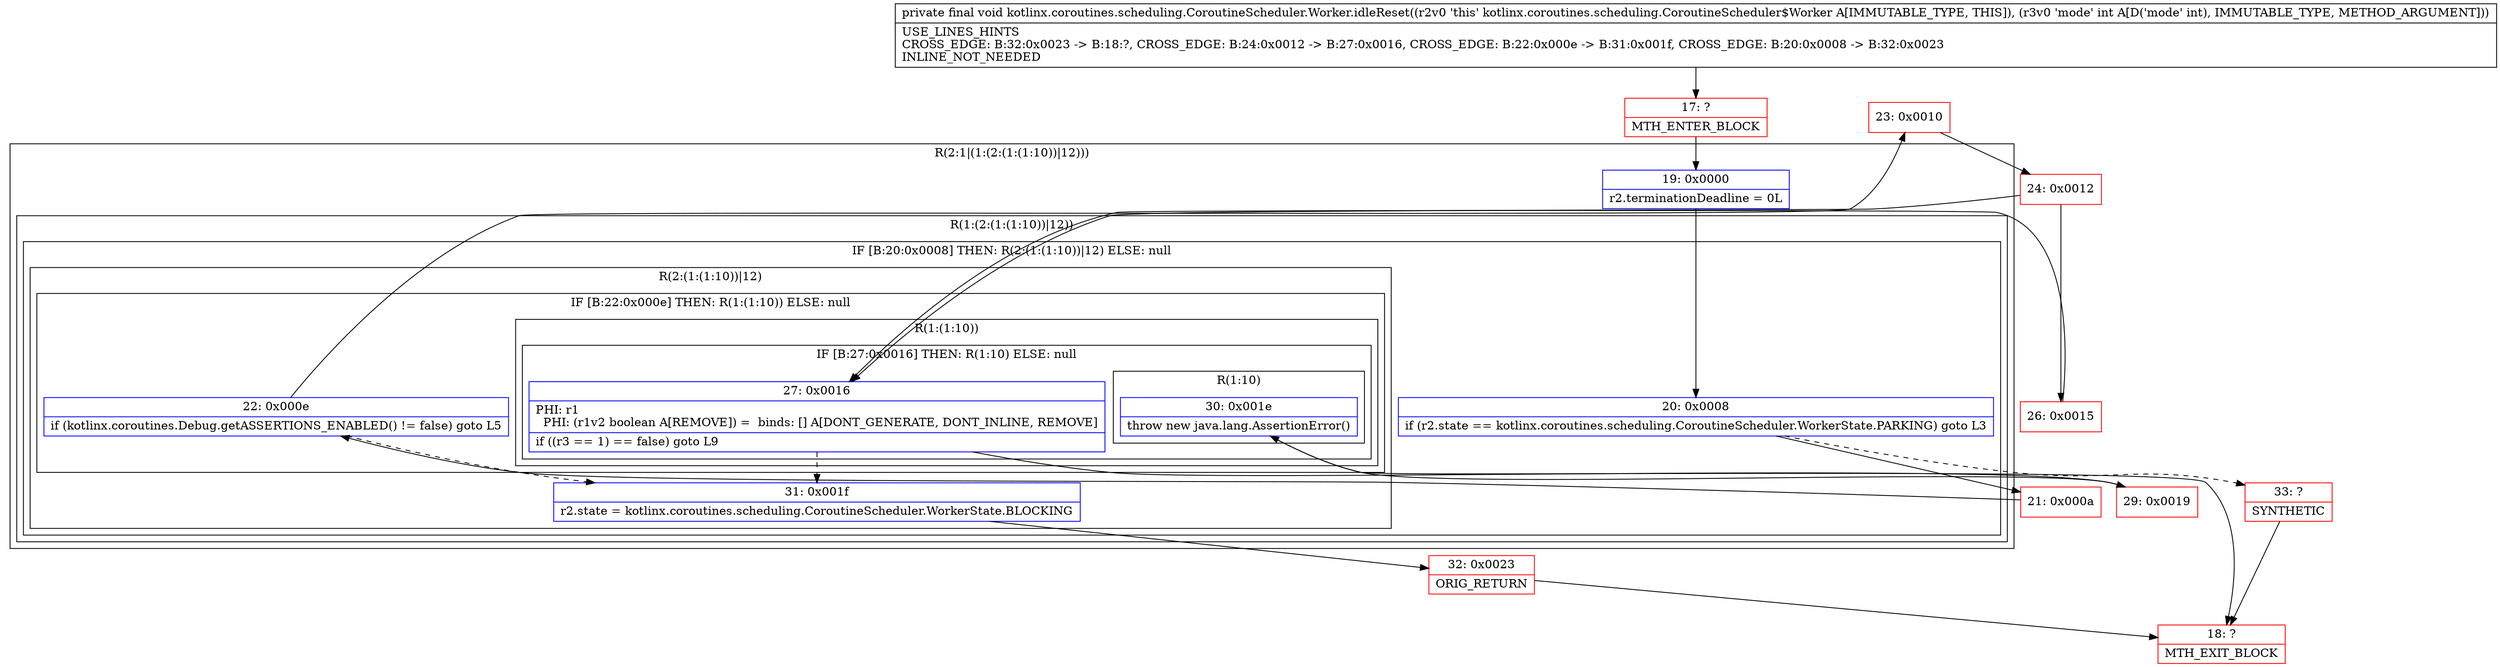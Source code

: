 digraph "CFG forkotlinx.coroutines.scheduling.CoroutineScheduler.Worker.idleReset(I)V" {
subgraph cluster_Region_550182788 {
label = "R(2:1|(1:(2:(1:(1:10))|12)))";
node [shape=record,color=blue];
Node_19 [shape=record,label="{19\:\ 0x0000|r2.terminationDeadline = 0L\l}"];
subgraph cluster_Region_973834515 {
label = "R(1:(2:(1:(1:10))|12))";
node [shape=record,color=blue];
subgraph cluster_IfRegion_867774508 {
label = "IF [B:20:0x0008] THEN: R(2:(1:(1:10))|12) ELSE: null";
node [shape=record,color=blue];
Node_20 [shape=record,label="{20\:\ 0x0008|if (r2.state == kotlinx.coroutines.scheduling.CoroutineScheduler.WorkerState.PARKING) goto L3\l}"];
subgraph cluster_Region_950322701 {
label = "R(2:(1:(1:10))|12)";
node [shape=record,color=blue];
subgraph cluster_IfRegion_1089194402 {
label = "IF [B:22:0x000e] THEN: R(1:(1:10)) ELSE: null";
node [shape=record,color=blue];
Node_22 [shape=record,label="{22\:\ 0x000e|if (kotlinx.coroutines.Debug.getASSERTIONS_ENABLED() != false) goto L5\l}"];
subgraph cluster_Region_651072445 {
label = "R(1:(1:10))";
node [shape=record,color=blue];
subgraph cluster_IfRegion_1544355608 {
label = "IF [B:27:0x0016] THEN: R(1:10) ELSE: null";
node [shape=record,color=blue];
Node_27 [shape=record,label="{27\:\ 0x0016|PHI: r1 \l  PHI: (r1v2 boolean A[REMOVE]) =  binds: [] A[DONT_GENERATE, DONT_INLINE, REMOVE]\l|if ((r3 == 1) == false) goto L9\l}"];
subgraph cluster_Region_1116134970 {
label = "R(1:10)";
node [shape=record,color=blue];
Node_30 [shape=record,label="{30\:\ 0x001e|throw new java.lang.AssertionError()\l}"];
}
}
}
}
Node_31 [shape=record,label="{31\:\ 0x001f|r2.state = kotlinx.coroutines.scheduling.CoroutineScheduler.WorkerState.BLOCKING\l}"];
}
}
}
}
Node_17 [shape=record,color=red,label="{17\:\ ?|MTH_ENTER_BLOCK\l}"];
Node_21 [shape=record,color=red,label="{21\:\ 0x000a}"];
Node_23 [shape=record,color=red,label="{23\:\ 0x0010}"];
Node_24 [shape=record,color=red,label="{24\:\ 0x0012}"];
Node_26 [shape=record,color=red,label="{26\:\ 0x0015}"];
Node_29 [shape=record,color=red,label="{29\:\ 0x0019}"];
Node_18 [shape=record,color=red,label="{18\:\ ?|MTH_EXIT_BLOCK\l}"];
Node_32 [shape=record,color=red,label="{32\:\ 0x0023|ORIG_RETURN\l}"];
Node_33 [shape=record,color=red,label="{33\:\ ?|SYNTHETIC\l}"];
MethodNode[shape=record,label="{private final void kotlinx.coroutines.scheduling.CoroutineScheduler.Worker.idleReset((r2v0 'this' kotlinx.coroutines.scheduling.CoroutineScheduler$Worker A[IMMUTABLE_TYPE, THIS]), (r3v0 'mode' int A[D('mode' int), IMMUTABLE_TYPE, METHOD_ARGUMENT]))  | USE_LINES_HINTS\lCROSS_EDGE: B:32:0x0023 \-\> B:18:?, CROSS_EDGE: B:24:0x0012 \-\> B:27:0x0016, CROSS_EDGE: B:22:0x000e \-\> B:31:0x001f, CROSS_EDGE: B:20:0x0008 \-\> B:32:0x0023\lINLINE_NOT_NEEDED\l}"];
MethodNode -> Node_17;Node_19 -> Node_20;
Node_20 -> Node_21;
Node_20 -> Node_33[style=dashed];
Node_22 -> Node_23;
Node_22 -> Node_31[style=dashed];
Node_27 -> Node_29;
Node_27 -> Node_31[style=dashed];
Node_30 -> Node_18;
Node_31 -> Node_32;
Node_17 -> Node_19;
Node_21 -> Node_22;
Node_23 -> Node_24;
Node_24 -> Node_26;
Node_24 -> Node_27;
Node_26 -> Node_27;
Node_29 -> Node_30;
Node_32 -> Node_18;
Node_33 -> Node_18;
}

